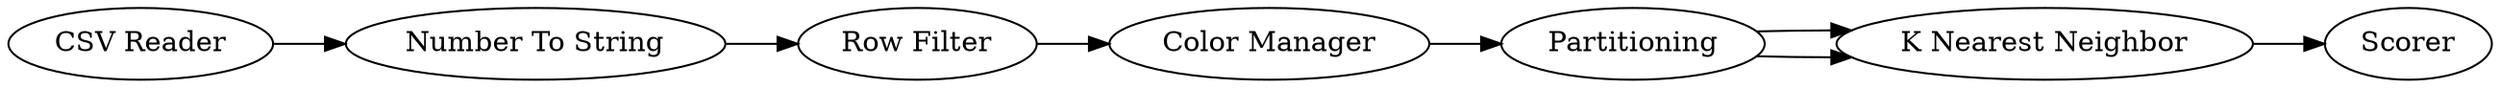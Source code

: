 digraph {
	1 [label="CSV Reader"]
	2 [label="Number To String"]
	3 [label="Row Filter"]
	4 [label="Color Manager"]
	10 [label=Partitioning]
	11 [label="K Nearest Neighbor"]
	12 [label=Scorer]
	1 -> 2
	2 -> 3
	3 -> 4
	4 -> 10
	10 -> 11
	10 -> 11
	11 -> 12
	rankdir=LR
}
